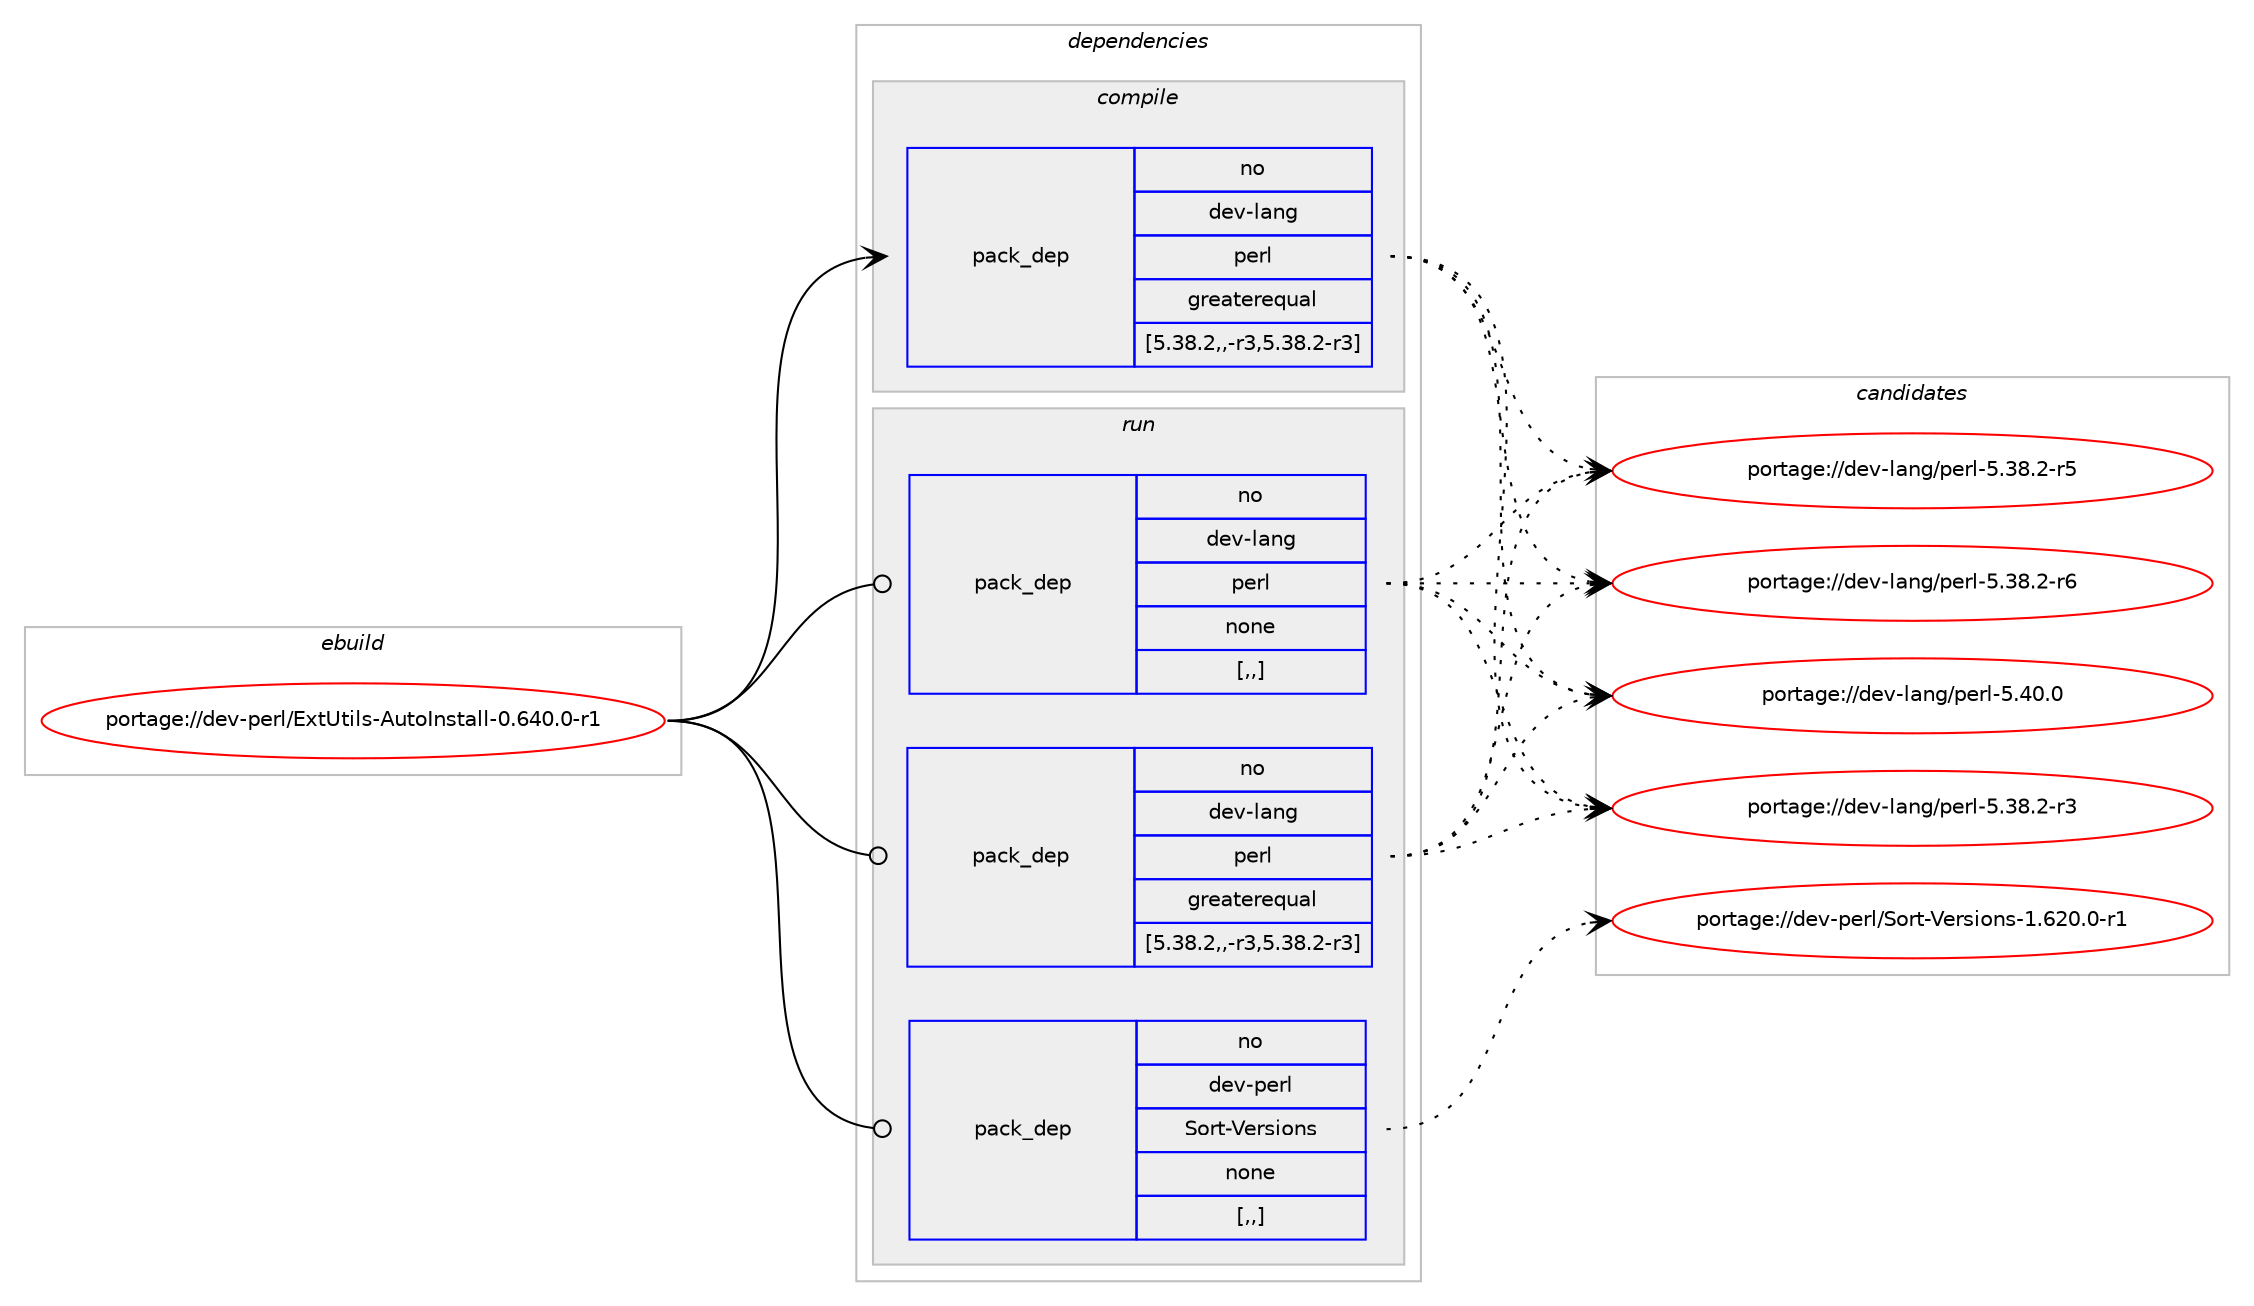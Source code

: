 digraph prolog {

# *************
# Graph options
# *************

newrank=true;
concentrate=true;
compound=true;
graph [rankdir=LR,fontname=Helvetica,fontsize=10,ranksep=1.5];#, ranksep=2.5, nodesep=0.2];
edge  [arrowhead=vee];
node  [fontname=Helvetica,fontsize=10];

# **********
# The ebuild
# **********

subgraph cluster_leftcol {
color=gray;
rank=same;
label=<<i>ebuild</i>>;
id [label="portage://dev-perl/ExtUtils-AutoInstall-0.640.0-r1", color=red, width=4, href="../dev-perl/ExtUtils-AutoInstall-0.640.0-r1.svg"];
}

# ****************
# The dependencies
# ****************

subgraph cluster_midcol {
color=gray;
label=<<i>dependencies</i>>;
subgraph cluster_compile {
fillcolor="#eeeeee";
style=filled;
label=<<i>compile</i>>;
subgraph pack96549 {
dependency126700 [label=<<TABLE BORDER="0" CELLBORDER="1" CELLSPACING="0" CELLPADDING="4" WIDTH="220"><TR><TD ROWSPAN="6" CELLPADDING="30">pack_dep</TD></TR><TR><TD WIDTH="110">no</TD></TR><TR><TD>dev-lang</TD></TR><TR><TD>perl</TD></TR><TR><TD>greaterequal</TD></TR><TR><TD>[5.38.2,,-r3,5.38.2-r3]</TD></TR></TABLE>>, shape=none, color=blue];
}
id:e -> dependency126700:w [weight=20,style="solid",arrowhead="vee"];
}
subgraph cluster_compileandrun {
fillcolor="#eeeeee";
style=filled;
label=<<i>compile and run</i>>;
}
subgraph cluster_run {
fillcolor="#eeeeee";
style=filled;
label=<<i>run</i>>;
subgraph pack96550 {
dependency126701 [label=<<TABLE BORDER="0" CELLBORDER="1" CELLSPACING="0" CELLPADDING="4" WIDTH="220"><TR><TD ROWSPAN="6" CELLPADDING="30">pack_dep</TD></TR><TR><TD WIDTH="110">no</TD></TR><TR><TD>dev-lang</TD></TR><TR><TD>perl</TD></TR><TR><TD>greaterequal</TD></TR><TR><TD>[5.38.2,,-r3,5.38.2-r3]</TD></TR></TABLE>>, shape=none, color=blue];
}
id:e -> dependency126701:w [weight=20,style="solid",arrowhead="odot"];
subgraph pack96551 {
dependency126702 [label=<<TABLE BORDER="0" CELLBORDER="1" CELLSPACING="0" CELLPADDING="4" WIDTH="220"><TR><TD ROWSPAN="6" CELLPADDING="30">pack_dep</TD></TR><TR><TD WIDTH="110">no</TD></TR><TR><TD>dev-lang</TD></TR><TR><TD>perl</TD></TR><TR><TD>none</TD></TR><TR><TD>[,,]</TD></TR></TABLE>>, shape=none, color=blue];
}
id:e -> dependency126702:w [weight=20,style="solid",arrowhead="odot"];
subgraph pack96552 {
dependency126703 [label=<<TABLE BORDER="0" CELLBORDER="1" CELLSPACING="0" CELLPADDING="4" WIDTH="220"><TR><TD ROWSPAN="6" CELLPADDING="30">pack_dep</TD></TR><TR><TD WIDTH="110">no</TD></TR><TR><TD>dev-perl</TD></TR><TR><TD>Sort-Versions</TD></TR><TR><TD>none</TD></TR><TR><TD>[,,]</TD></TR></TABLE>>, shape=none, color=blue];
}
id:e -> dependency126703:w [weight=20,style="solid",arrowhead="odot"];
}
}

# **************
# The candidates
# **************

subgraph cluster_choices {
rank=same;
color=gray;
label=<<i>candidates</i>>;

subgraph choice96549 {
color=black;
nodesep=1;
choice100101118451089711010347112101114108455346515646504511451 [label="portage://dev-lang/perl-5.38.2-r3", color=red, width=4,href="../dev-lang/perl-5.38.2-r3.svg"];
choice100101118451089711010347112101114108455346515646504511453 [label="portage://dev-lang/perl-5.38.2-r5", color=red, width=4,href="../dev-lang/perl-5.38.2-r5.svg"];
choice100101118451089711010347112101114108455346515646504511454 [label="portage://dev-lang/perl-5.38.2-r6", color=red, width=4,href="../dev-lang/perl-5.38.2-r6.svg"];
choice10010111845108971101034711210111410845534652484648 [label="portage://dev-lang/perl-5.40.0", color=red, width=4,href="../dev-lang/perl-5.40.0.svg"];
dependency126700:e -> choice100101118451089711010347112101114108455346515646504511451:w [style=dotted,weight="100"];
dependency126700:e -> choice100101118451089711010347112101114108455346515646504511453:w [style=dotted,weight="100"];
dependency126700:e -> choice100101118451089711010347112101114108455346515646504511454:w [style=dotted,weight="100"];
dependency126700:e -> choice10010111845108971101034711210111410845534652484648:w [style=dotted,weight="100"];
}
subgraph choice96550 {
color=black;
nodesep=1;
choice100101118451089711010347112101114108455346515646504511451 [label="portage://dev-lang/perl-5.38.2-r3", color=red, width=4,href="../dev-lang/perl-5.38.2-r3.svg"];
choice100101118451089711010347112101114108455346515646504511453 [label="portage://dev-lang/perl-5.38.2-r5", color=red, width=4,href="../dev-lang/perl-5.38.2-r5.svg"];
choice100101118451089711010347112101114108455346515646504511454 [label="portage://dev-lang/perl-5.38.2-r6", color=red, width=4,href="../dev-lang/perl-5.38.2-r6.svg"];
choice10010111845108971101034711210111410845534652484648 [label="portage://dev-lang/perl-5.40.0", color=red, width=4,href="../dev-lang/perl-5.40.0.svg"];
dependency126701:e -> choice100101118451089711010347112101114108455346515646504511451:w [style=dotted,weight="100"];
dependency126701:e -> choice100101118451089711010347112101114108455346515646504511453:w [style=dotted,weight="100"];
dependency126701:e -> choice100101118451089711010347112101114108455346515646504511454:w [style=dotted,weight="100"];
dependency126701:e -> choice10010111845108971101034711210111410845534652484648:w [style=dotted,weight="100"];
}
subgraph choice96551 {
color=black;
nodesep=1;
choice100101118451089711010347112101114108455346515646504511451 [label="portage://dev-lang/perl-5.38.2-r3", color=red, width=4,href="../dev-lang/perl-5.38.2-r3.svg"];
choice100101118451089711010347112101114108455346515646504511453 [label="portage://dev-lang/perl-5.38.2-r5", color=red, width=4,href="../dev-lang/perl-5.38.2-r5.svg"];
choice100101118451089711010347112101114108455346515646504511454 [label="portage://dev-lang/perl-5.38.2-r6", color=red, width=4,href="../dev-lang/perl-5.38.2-r6.svg"];
choice10010111845108971101034711210111410845534652484648 [label="portage://dev-lang/perl-5.40.0", color=red, width=4,href="../dev-lang/perl-5.40.0.svg"];
dependency126702:e -> choice100101118451089711010347112101114108455346515646504511451:w [style=dotted,weight="100"];
dependency126702:e -> choice100101118451089711010347112101114108455346515646504511453:w [style=dotted,weight="100"];
dependency126702:e -> choice100101118451089711010347112101114108455346515646504511454:w [style=dotted,weight="100"];
dependency126702:e -> choice10010111845108971101034711210111410845534652484648:w [style=dotted,weight="100"];
}
subgraph choice96552 {
color=black;
nodesep=1;
choice100101118451121011141084783111114116458610111411510511111011545494654504846484511449 [label="portage://dev-perl/Sort-Versions-1.620.0-r1", color=red, width=4,href="../dev-perl/Sort-Versions-1.620.0-r1.svg"];
dependency126703:e -> choice100101118451121011141084783111114116458610111411510511111011545494654504846484511449:w [style=dotted,weight="100"];
}
}

}

